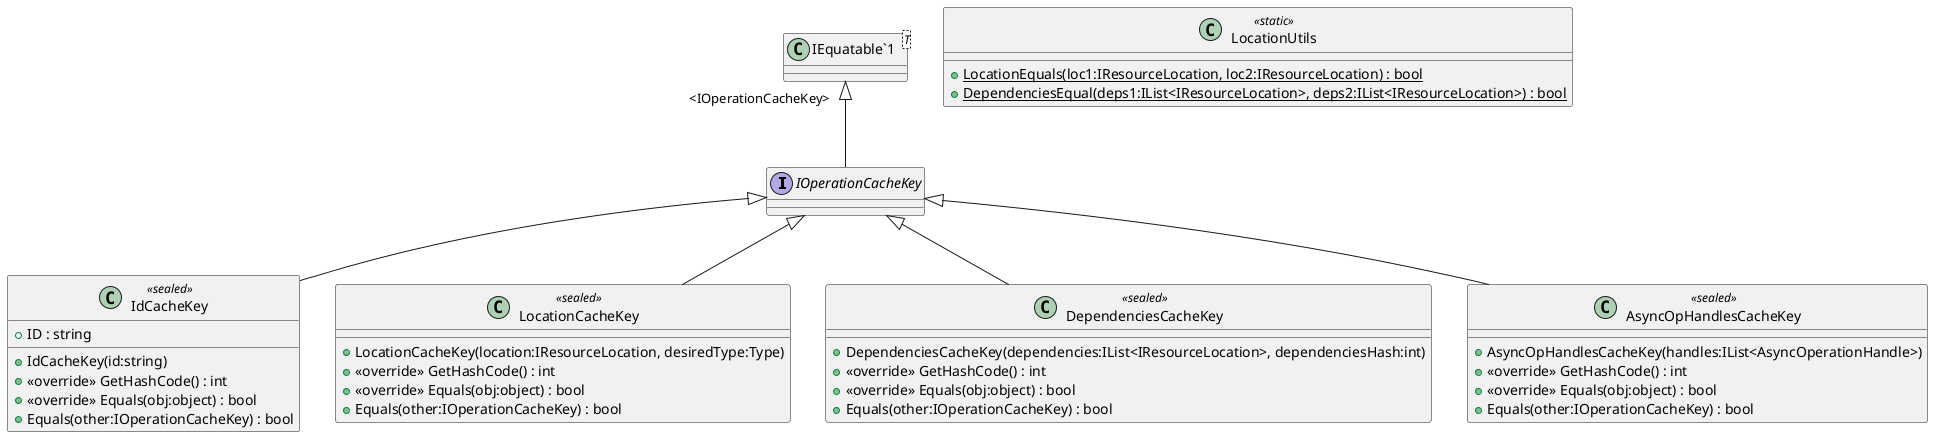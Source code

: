 @startuml
interface IOperationCacheKey {
}
class IdCacheKey <<sealed>> {
    + ID : string
    + IdCacheKey(id:string)
    + <<override>> GetHashCode() : int
    + <<override>> Equals(obj:object) : bool
    + Equals(other:IOperationCacheKey) : bool
}
class LocationCacheKey <<sealed>> {
    + LocationCacheKey(location:IResourceLocation, desiredType:Type)
    + <<override>> GetHashCode() : int
    + <<override>> Equals(obj:object) : bool
    + Equals(other:IOperationCacheKey) : bool
}
class DependenciesCacheKey <<sealed>> {
    + DependenciesCacheKey(dependencies:IList<IResourceLocation>, dependenciesHash:int)
    + <<override>> GetHashCode() : int
    + <<override>> Equals(obj:object) : bool
    + Equals(other:IOperationCacheKey) : bool
}
class AsyncOpHandlesCacheKey <<sealed>> {
    + AsyncOpHandlesCacheKey(handles:IList<AsyncOperationHandle>)
    + <<override>> GetHashCode() : int
    + <<override>> Equals(obj:object) : bool
    + Equals(other:IOperationCacheKey) : bool
}
class LocationUtils <<static>> {
    + {static} LocationEquals(loc1:IResourceLocation, loc2:IResourceLocation) : bool
    + {static} DependenciesEqual(deps1:IList<IResourceLocation>, deps2:IList<IResourceLocation>) : bool
}
class "IEquatable`1"<T> {
}
"IEquatable`1" "<IOperationCacheKey>" <|-- IOperationCacheKey
IOperationCacheKey <|-- IdCacheKey
IOperationCacheKey <|-- LocationCacheKey
IOperationCacheKey <|-- DependenciesCacheKey
IOperationCacheKey <|-- AsyncOpHandlesCacheKey
@enduml
